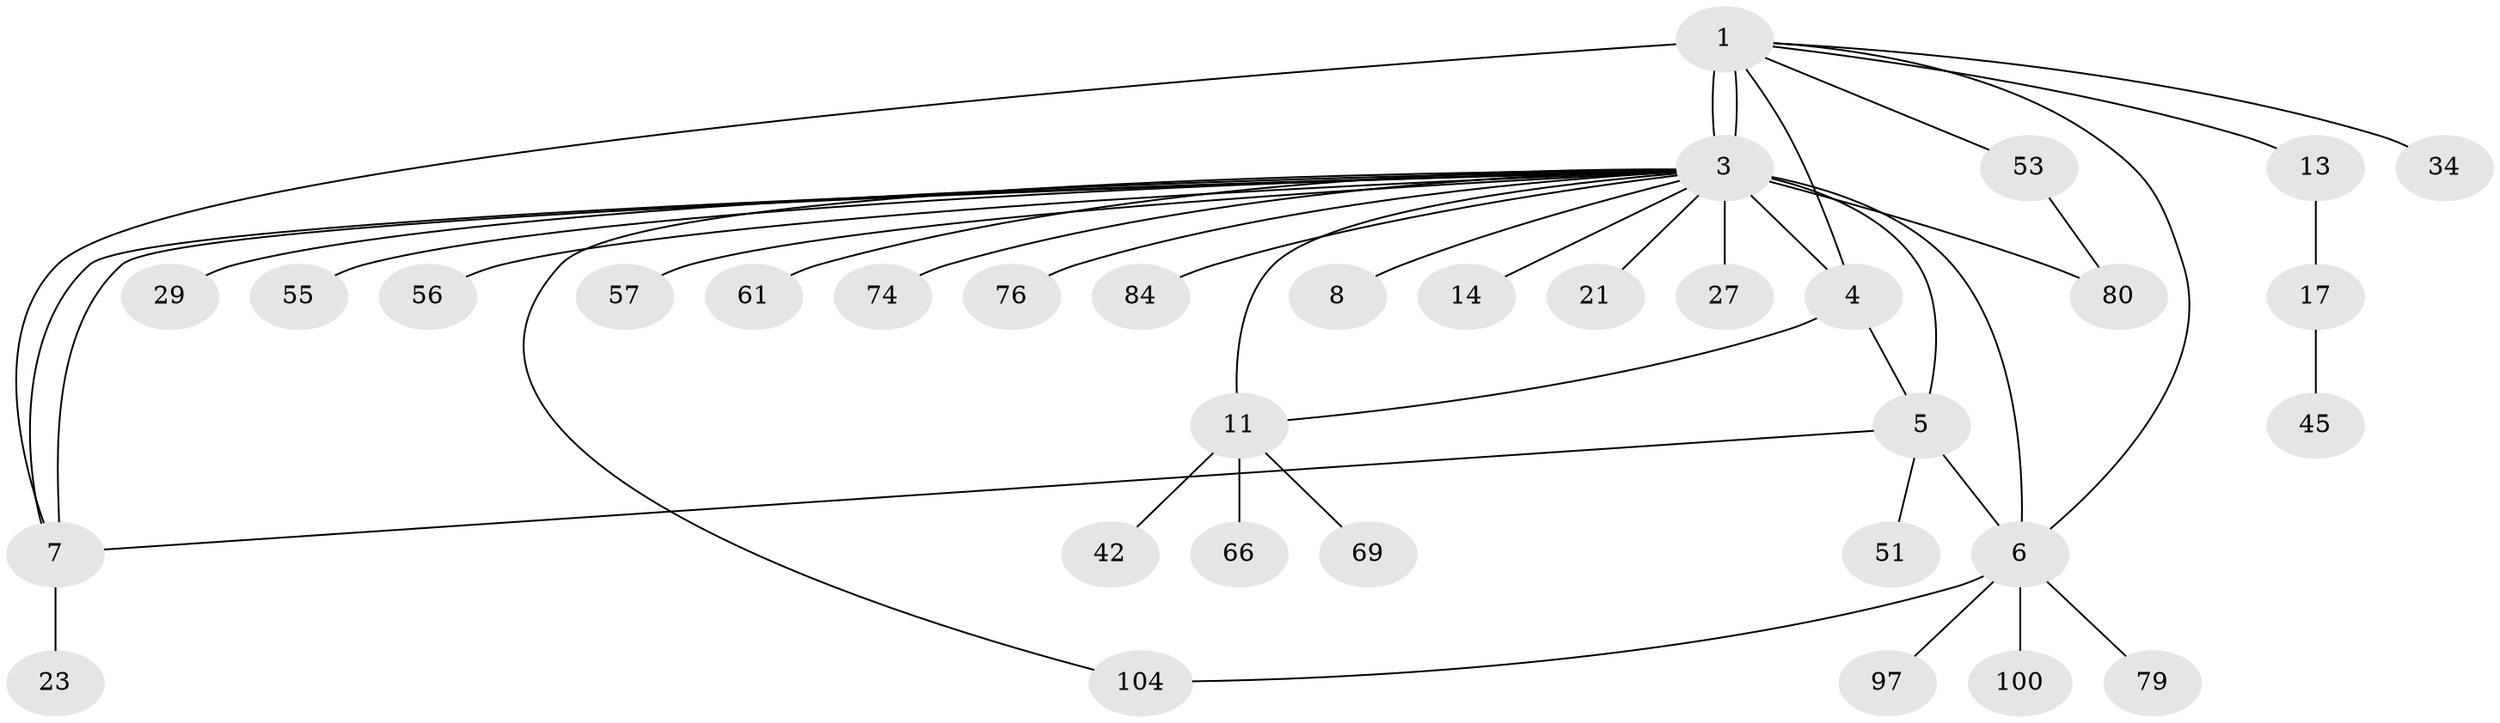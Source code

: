 // original degree distribution, {12: 0.017391304347826087, 2: 0.1565217391304348, 32: 0.008695652173913044, 7: 0.017391304347826087, 6: 0.017391304347826087, 11: 0.008695652173913044, 1: 0.5130434782608696, 9: 0.017391304347826087, 15: 0.008695652173913044, 3: 0.13043478260869565, 4: 0.0782608695652174, 16: 0.008695652173913044, 8: 0.017391304347826087}
// Generated by graph-tools (version 1.1) at 2025/18/03/04/25 18:18:01]
// undirected, 34 vertices, 44 edges
graph export_dot {
graph [start="1"]
  node [color=gray90,style=filled];
  1 [super="+2+44+111+75+22+15"];
  3 [super="+62+60+36+37+18+50+33+102+88+35+40+12+30+26+48+25+10+19"];
  4 [super="+73"];
  5 [super="+24+28+39+52"];
  6 [super="+16"];
  7 [super="+64+96+78+9"];
  8;
  11 [super="+43+105"];
  13;
  14;
  17 [super="+92+85"];
  21;
  23;
  27;
  29;
  34;
  42;
  45;
  51 [super="+65"];
  53;
  55 [super="+93"];
  56;
  57;
  61 [super="+77"];
  66;
  69;
  74;
  76;
  79;
  80 [super="+108+82"];
  84;
  97;
  100;
  104;
  1 -- 3 [weight=12];
  1 -- 3;
  1 -- 6;
  1 -- 13;
  1 -- 53;
  1 -- 34 [weight=2];
  1 -- 4;
  1 -- 7;
  3 -- 4 [weight=3];
  3 -- 5 [weight=5];
  3 -- 6 [weight=6];
  3 -- 7 [weight=4];
  3 -- 7;
  3 -- 8;
  3 -- 11 [weight=3];
  3 -- 14;
  3 -- 61;
  3 -- 57;
  3 -- 84;
  3 -- 104;
  3 -- 74;
  3 -- 76;
  3 -- 80;
  3 -- 56;
  3 -- 27;
  3 -- 29;
  3 -- 21;
  3 -- 55;
  4 -- 11;
  4 -- 5;
  5 -- 51 [weight=2];
  5 -- 7 [weight=2];
  5 -- 6 [weight=2];
  6 -- 79;
  6 -- 97;
  6 -- 100;
  6 -- 104;
  7 -- 23;
  11 -- 42;
  11 -- 66;
  11 -- 69;
  13 -- 17;
  17 -- 45;
  53 -- 80;
}
